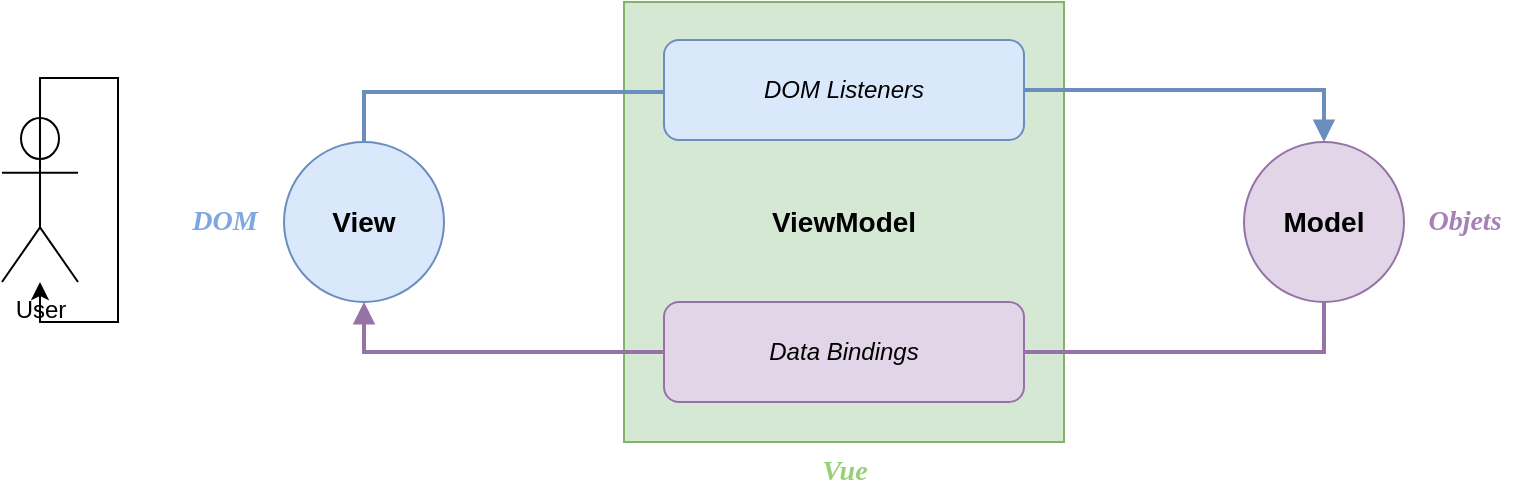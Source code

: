 <mxfile version="21.1.0" type="github">
  <diagram name="Page-1" id="GMlJ-6j5ENdUGKHWMFd1">
    <mxGraphModel dx="1834" dy="736" grid="0" gridSize="10" guides="1" tooltips="1" connect="1" arrows="1" fold="1" page="0" pageScale="1" pageWidth="827" pageHeight="1169" math="0" shadow="0">
      <root>
        <mxCell id="0" />
        <mxCell id="1" parent="0" />
        <mxCell id="_6QDV3Pyp1X2ITI4qKGK-7" value="" style="whiteSpace=wrap;html=1;aspect=fixed;fillColor=#d5e8d4;strokeColor=#82b366;" vertex="1" parent="1">
          <mxGeometry x="290" y="290" width="220" height="220" as="geometry" />
        </mxCell>
        <mxCell id="_6QDV3Pyp1X2ITI4qKGK-19" style="edgeStyle=orthogonalEdgeStyle;rounded=0;orthogonalLoop=1;jettySize=auto;html=1;entryX=0.5;entryY=0;entryDx=0;entryDy=0;strokeWidth=2;endArrow=block;endFill=1;fillColor=#dae8fc;strokeColor=#6c8ebf;exitX=1;exitY=0.5;exitDx=0;exitDy=0;" edge="1" parent="1" source="_6QDV3Pyp1X2ITI4qKGK-10" target="_6QDV3Pyp1X2ITI4qKGK-15">
          <mxGeometry relative="1" as="geometry">
            <Array as="points">
              <mxPoint x="640" y="334" />
            </Array>
          </mxGeometry>
        </mxCell>
        <mxCell id="_6QDV3Pyp1X2ITI4qKGK-10" value="&lt;i&gt;DOM Listeners&lt;/i&gt;" style="rounded=1;whiteSpace=wrap;html=1;fillColor=#dae8fc;strokeColor=#6c8ebf;" vertex="1" parent="1">
          <mxGeometry x="310" y="309" width="180" height="50" as="geometry" />
        </mxCell>
        <mxCell id="_6QDV3Pyp1X2ITI4qKGK-21" style="edgeStyle=orthogonalEdgeStyle;rounded=0;orthogonalLoop=1;jettySize=auto;html=1;entryX=0.5;entryY=1;entryDx=0;entryDy=0;strokeWidth=2;endArrow=block;endFill=1;fillColor=#e1d5e7;strokeColor=#9673a6;" edge="1" parent="1" source="_6QDV3Pyp1X2ITI4qKGK-12" target="_6QDV3Pyp1X2ITI4qKGK-17">
          <mxGeometry relative="1" as="geometry">
            <Array as="points">
              <mxPoint x="160" y="465" />
            </Array>
          </mxGeometry>
        </mxCell>
        <mxCell id="_6QDV3Pyp1X2ITI4qKGK-12" value="&lt;i&gt;Data Bindings&lt;/i&gt;" style="rounded=1;whiteSpace=wrap;html=1;fillColor=#e1d5e7;strokeColor=#9673a6;" vertex="1" parent="1">
          <mxGeometry x="310" y="440" width="180" height="50" as="geometry" />
        </mxCell>
        <mxCell id="_6QDV3Pyp1X2ITI4qKGK-13" value="&lt;b&gt;&lt;font style=&quot;font-size: 14px;&quot;&gt;ViewModel&lt;/font&gt;&lt;/b&gt;" style="text;html=1;strokeColor=none;fillColor=none;align=center;verticalAlign=middle;whiteSpace=wrap;rounded=0;" vertex="1" parent="1">
          <mxGeometry x="370" y="385" width="60" height="30" as="geometry" />
        </mxCell>
        <mxCell id="_6QDV3Pyp1X2ITI4qKGK-20" style="edgeStyle=orthogonalEdgeStyle;rounded=0;orthogonalLoop=1;jettySize=auto;html=1;endArrow=none;endFill=0;strokeWidth=2;fillColor=#e1d5e7;strokeColor=#9673a6;entryX=1;entryY=0.5;entryDx=0;entryDy=0;" edge="1" parent="1" source="_6QDV3Pyp1X2ITI4qKGK-15" target="_6QDV3Pyp1X2ITI4qKGK-12">
          <mxGeometry relative="1" as="geometry">
            <mxPoint x="580" y="590" as="targetPoint" />
            <Array as="points">
              <mxPoint x="640" y="465" />
            </Array>
          </mxGeometry>
        </mxCell>
        <mxCell id="_6QDV3Pyp1X2ITI4qKGK-15" value="&lt;b&gt;&lt;font style=&quot;font-size: 14px;&quot;&gt;Model&lt;/font&gt;&lt;/b&gt;" style="ellipse;whiteSpace=wrap;html=1;aspect=fixed;fillColor=#e1d5e7;strokeColor=#9673a6;" vertex="1" parent="1">
          <mxGeometry x="600" y="360" width="80" height="80" as="geometry" />
        </mxCell>
        <mxCell id="_6QDV3Pyp1X2ITI4qKGK-18" style="edgeStyle=orthogonalEdgeStyle;rounded=0;orthogonalLoop=1;jettySize=auto;html=1;exitX=0.5;exitY=0;exitDx=0;exitDy=0;endArrow=none;endFill=0;strokeWidth=2;fillColor=#dae8fc;strokeColor=#6c8ebf;" edge="1" parent="1" source="_6QDV3Pyp1X2ITI4qKGK-17" target="_6QDV3Pyp1X2ITI4qKGK-10">
          <mxGeometry relative="1" as="geometry">
            <Array as="points">
              <mxPoint x="160" y="335" />
            </Array>
          </mxGeometry>
        </mxCell>
        <mxCell id="_6QDV3Pyp1X2ITI4qKGK-17" value="&lt;b&gt;&lt;font style=&quot;font-size: 14px;&quot;&gt;View&lt;/font&gt;&lt;/b&gt;" style="ellipse;whiteSpace=wrap;html=1;aspect=fixed;fillColor=#dae8fc;strokeColor=#6c8ebf;" vertex="1" parent="1">
          <mxGeometry x="120" y="360" width="80" height="80" as="geometry" />
        </mxCell>
        <mxCell id="_6QDV3Pyp1X2ITI4qKGK-23" value="&lt;font style=&quot;font-size: 14px;&quot;&gt;&lt;i style=&quot;&quot;&gt;&lt;b style=&quot;&quot;&gt;Vue&lt;/b&gt;&lt;/i&gt;&lt;/font&gt;" style="text;html=1;strokeColor=none;fillColor=none;align=center;verticalAlign=middle;rounded=0;fontFamily=Comic Sans MS;fontColor=#97D077;" vertex="1" parent="1">
          <mxGeometry x="370" y="510" width="60" height="30" as="geometry" />
        </mxCell>
        <mxCell id="_6QDV3Pyp1X2ITI4qKGK-24" value="&lt;i&gt;&lt;b&gt;&lt;font style=&quot;font-size: 14px;&quot;&gt;Objets&lt;/font&gt;&lt;/b&gt;&lt;/i&gt;" style="text;html=1;strokeColor=none;fillColor=none;align=center;verticalAlign=middle;rounded=0;fontFamily=Comic Sans MS;fontColor=#A680B8;" vertex="1" parent="1">
          <mxGeometry x="680" y="385" width="60" height="30" as="geometry" />
        </mxCell>
        <mxCell id="_6QDV3Pyp1X2ITI4qKGK-25" value="&lt;font style=&quot;font-size: 14px;&quot;&gt;&lt;i style=&quot;&quot;&gt;&lt;b style=&quot;&quot;&gt;DOM&lt;/b&gt;&lt;/i&gt;&lt;/font&gt;" style="text;html=1;strokeColor=none;fillColor=none;align=center;verticalAlign=middle;rounded=0;fontFamily=Comic Sans MS;fontColor=#7EA6E0;" vertex="1" parent="1">
          <mxGeometry x="60" y="385" width="60" height="30" as="geometry" />
        </mxCell>
        <mxCell id="_6QDV3Pyp1X2ITI4qKGK-26" value="User" style="shape=umlActor;verticalLabelPosition=bottom;verticalAlign=top;html=1;" vertex="1" parent="1">
          <mxGeometry x="-21" y="348" width="38" height="82" as="geometry" />
        </mxCell>
        <mxCell id="_6QDV3Pyp1X2ITI4qKGK-27" style="edgeStyle=orthogonalEdgeStyle;rounded=0;orthogonalLoop=1;jettySize=auto;html=1;exitX=0.5;exitY=0.5;exitDx=0;exitDy=0;exitPerimeter=0;" edge="1" parent="1" source="_6QDV3Pyp1X2ITI4qKGK-26" target="_6QDV3Pyp1X2ITI4qKGK-26">
          <mxGeometry relative="1" as="geometry" />
        </mxCell>
      </root>
    </mxGraphModel>
  </diagram>
</mxfile>
